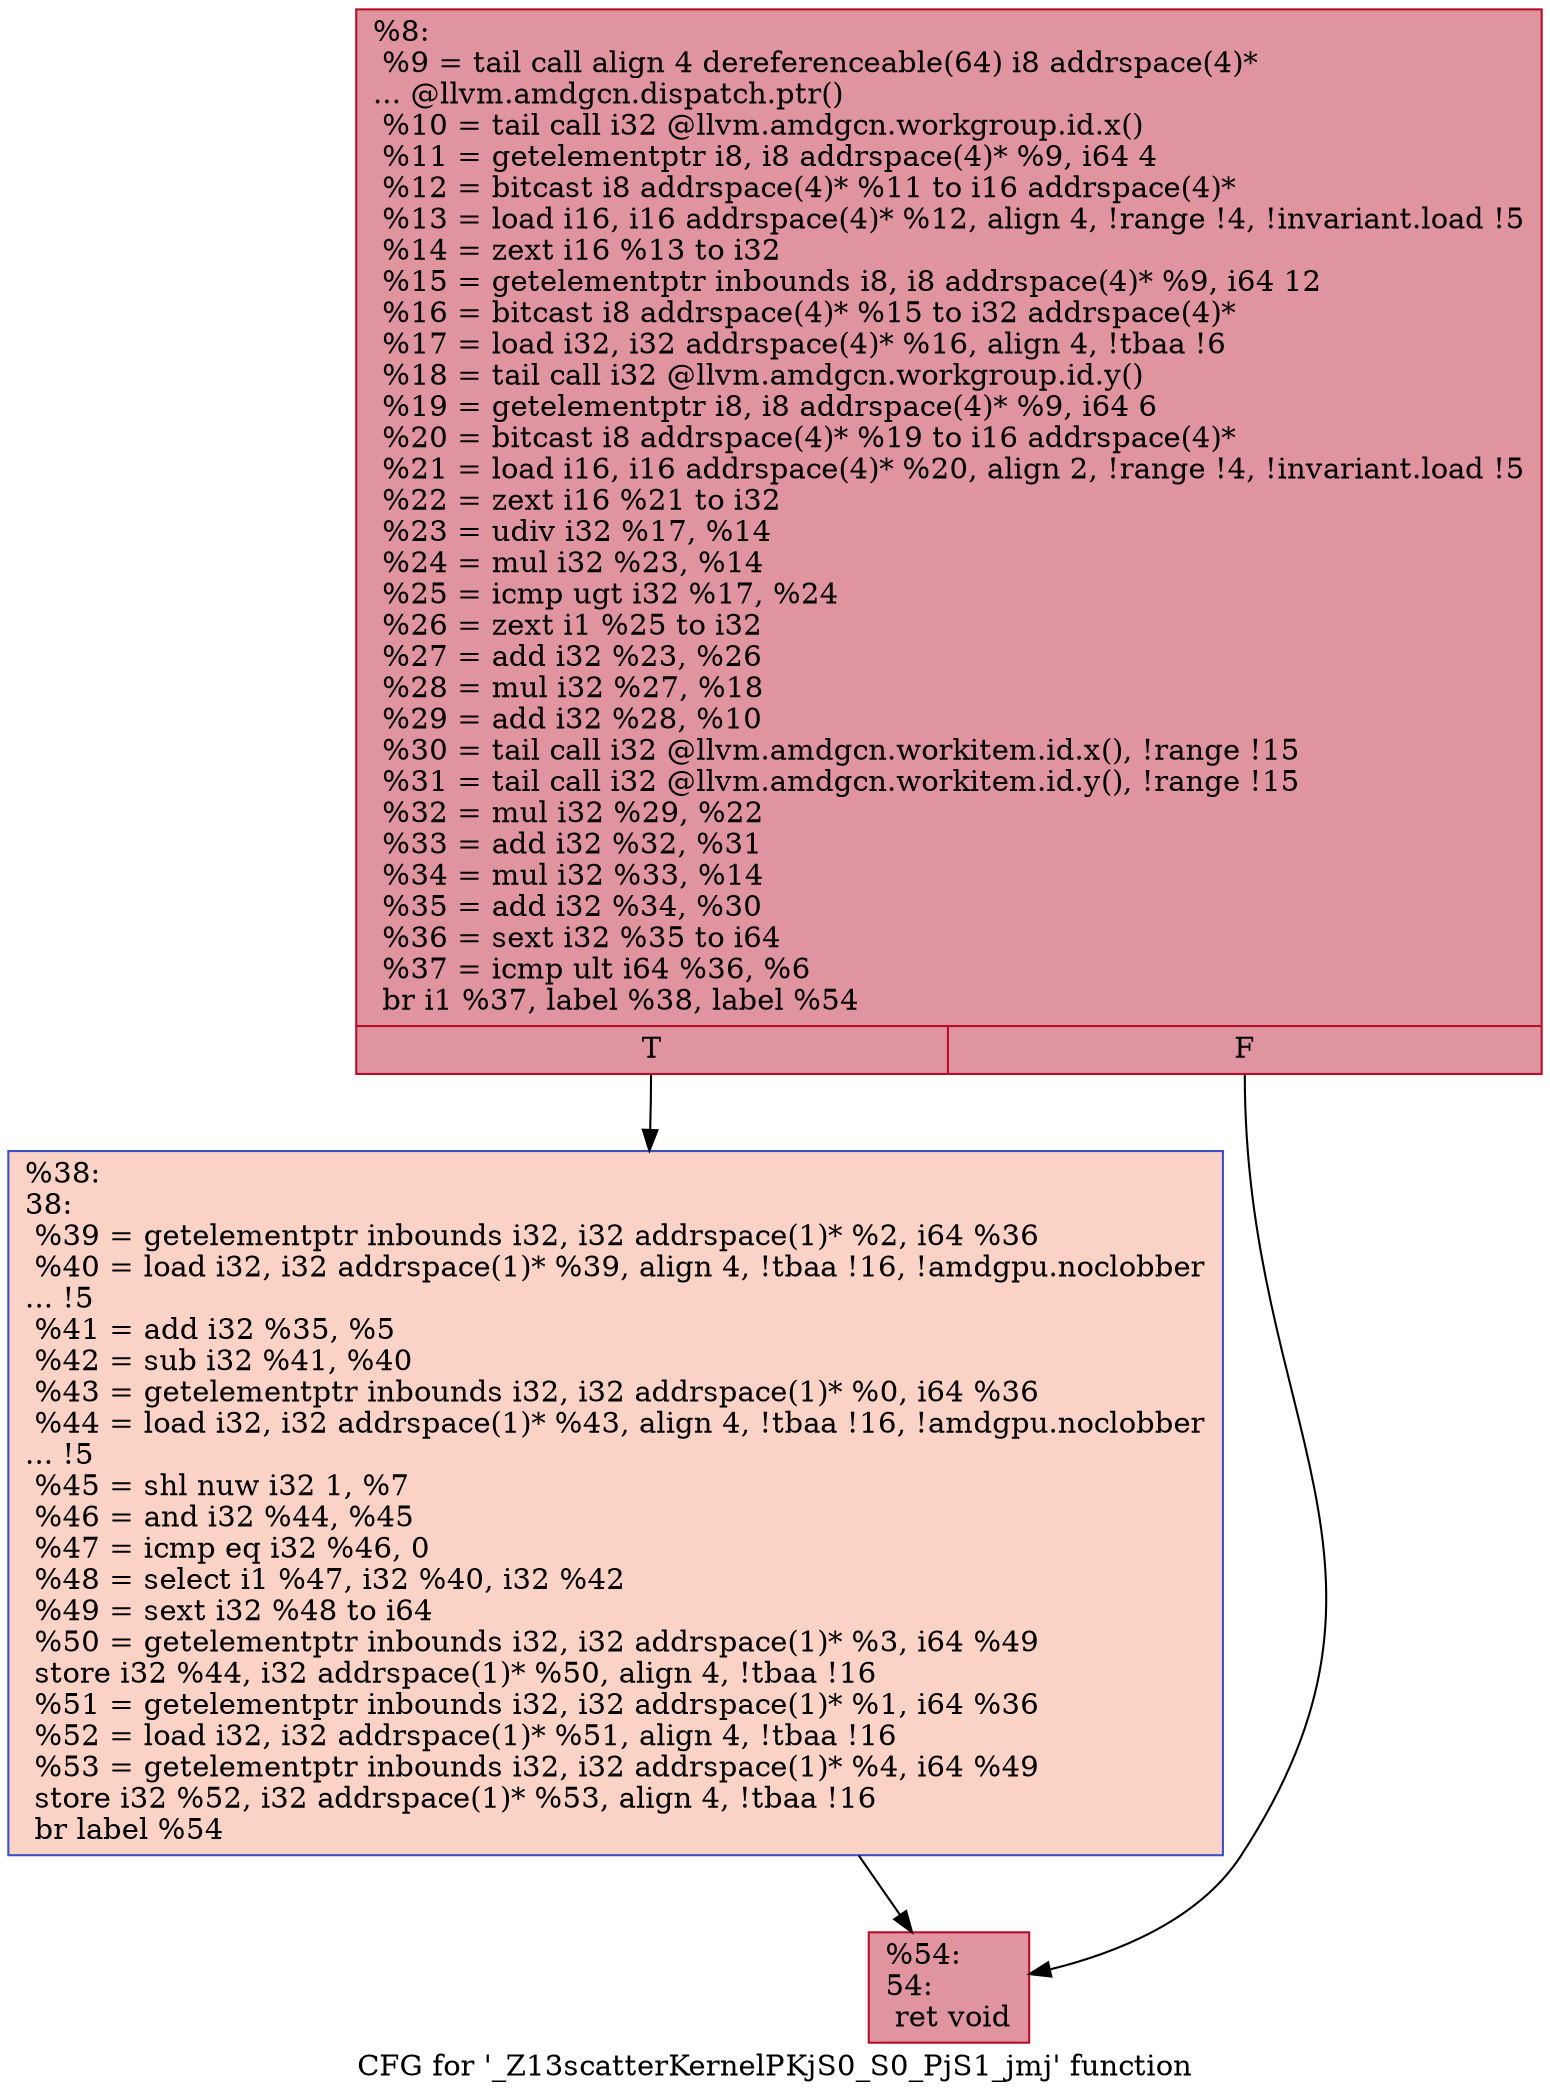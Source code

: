 digraph "CFG for '_Z13scatterKernelPKjS0_S0_PjS1_jmj' function" {
	label="CFG for '_Z13scatterKernelPKjS0_S0_PjS1_jmj' function";

	Node0x57b1990 [shape=record,color="#b70d28ff", style=filled, fillcolor="#b70d2870",label="{%8:\l  %9 = tail call align 4 dereferenceable(64) i8 addrspace(4)*\l... @llvm.amdgcn.dispatch.ptr()\l  %10 = tail call i32 @llvm.amdgcn.workgroup.id.x()\l  %11 = getelementptr i8, i8 addrspace(4)* %9, i64 4\l  %12 = bitcast i8 addrspace(4)* %11 to i16 addrspace(4)*\l  %13 = load i16, i16 addrspace(4)* %12, align 4, !range !4, !invariant.load !5\l  %14 = zext i16 %13 to i32\l  %15 = getelementptr inbounds i8, i8 addrspace(4)* %9, i64 12\l  %16 = bitcast i8 addrspace(4)* %15 to i32 addrspace(4)*\l  %17 = load i32, i32 addrspace(4)* %16, align 4, !tbaa !6\l  %18 = tail call i32 @llvm.amdgcn.workgroup.id.y()\l  %19 = getelementptr i8, i8 addrspace(4)* %9, i64 6\l  %20 = bitcast i8 addrspace(4)* %19 to i16 addrspace(4)*\l  %21 = load i16, i16 addrspace(4)* %20, align 2, !range !4, !invariant.load !5\l  %22 = zext i16 %21 to i32\l  %23 = udiv i32 %17, %14\l  %24 = mul i32 %23, %14\l  %25 = icmp ugt i32 %17, %24\l  %26 = zext i1 %25 to i32\l  %27 = add i32 %23, %26\l  %28 = mul i32 %27, %18\l  %29 = add i32 %28, %10\l  %30 = tail call i32 @llvm.amdgcn.workitem.id.x(), !range !15\l  %31 = tail call i32 @llvm.amdgcn.workitem.id.y(), !range !15\l  %32 = mul i32 %29, %22\l  %33 = add i32 %32, %31\l  %34 = mul i32 %33, %14\l  %35 = add i32 %34, %30\l  %36 = sext i32 %35 to i64\l  %37 = icmp ult i64 %36, %6\l  br i1 %37, label %38, label %54\l|{<s0>T|<s1>F}}"];
	Node0x57b1990:s0 -> Node0x57b5b00;
	Node0x57b1990:s1 -> Node0x57b5b90;
	Node0x57b5b00 [shape=record,color="#3d50c3ff", style=filled, fillcolor="#f59c7d70",label="{%38:\l38:                                               \l  %39 = getelementptr inbounds i32, i32 addrspace(1)* %2, i64 %36\l  %40 = load i32, i32 addrspace(1)* %39, align 4, !tbaa !16, !amdgpu.noclobber\l... !5\l  %41 = add i32 %35, %5\l  %42 = sub i32 %41, %40\l  %43 = getelementptr inbounds i32, i32 addrspace(1)* %0, i64 %36\l  %44 = load i32, i32 addrspace(1)* %43, align 4, !tbaa !16, !amdgpu.noclobber\l... !5\l  %45 = shl nuw i32 1, %7\l  %46 = and i32 %44, %45\l  %47 = icmp eq i32 %46, 0\l  %48 = select i1 %47, i32 %40, i32 %42\l  %49 = sext i32 %48 to i64\l  %50 = getelementptr inbounds i32, i32 addrspace(1)* %3, i64 %49\l  store i32 %44, i32 addrspace(1)* %50, align 4, !tbaa !16\l  %51 = getelementptr inbounds i32, i32 addrspace(1)* %1, i64 %36\l  %52 = load i32, i32 addrspace(1)* %51, align 4, !tbaa !16\l  %53 = getelementptr inbounds i32, i32 addrspace(1)* %4, i64 %49\l  store i32 %52, i32 addrspace(1)* %53, align 4, !tbaa !16\l  br label %54\l}"];
	Node0x57b5b00 -> Node0x57b5b90;
	Node0x57b5b90 [shape=record,color="#b70d28ff", style=filled, fillcolor="#b70d2870",label="{%54:\l54:                                               \l  ret void\l}"];
}
